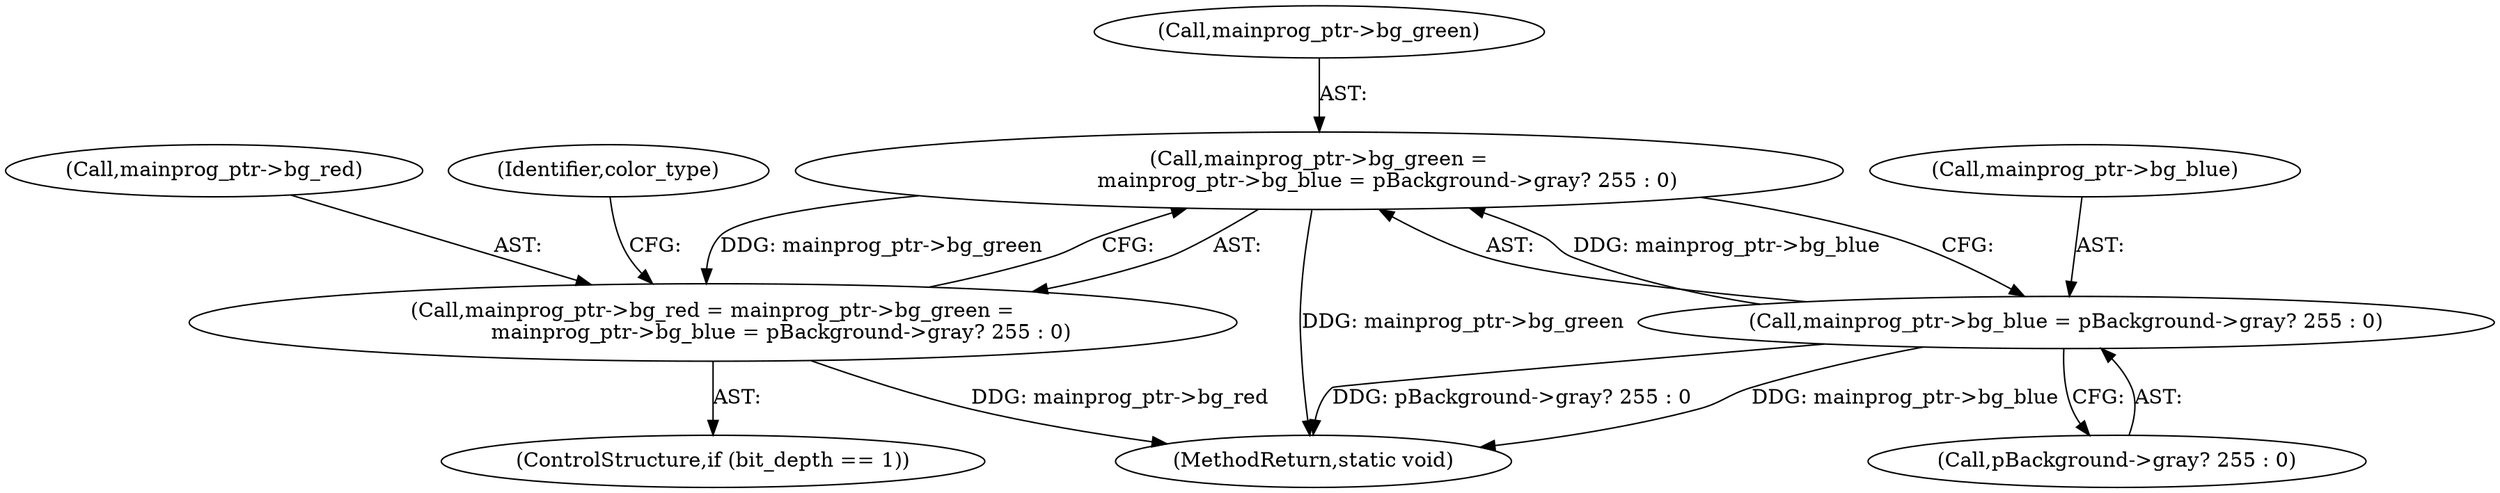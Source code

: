 digraph "0_Android_9d4853418ab2f754c2b63e091c29c5529b8b86ca_3@API" {
"1000231" [label="(Call,mainprog_ptr->bg_green =\n                     mainprog_ptr->bg_blue = pBackground->gray? 255 : 0)"];
"1000235" [label="(Call,mainprog_ptr->bg_blue = pBackground->gray? 255 : 0)"];
"1000227" [label="(Call,mainprog_ptr->bg_red = mainprog_ptr->bg_green =\n                     mainprog_ptr->bg_blue = pBackground->gray? 255 : 0)"];
"1000405" [label="(MethodReturn,static void)"];
"1000239" [label="(Call,pBackground->gray? 255 : 0)"];
"1000235" [label="(Call,mainprog_ptr->bg_blue = pBackground->gray? 255 : 0)"];
"1000227" [label="(Call,mainprog_ptr->bg_red = mainprog_ptr->bg_green =\n                     mainprog_ptr->bg_blue = pBackground->gray? 255 : 0)"];
"1000228" [label="(Call,mainprog_ptr->bg_red)"];
"1000236" [label="(Call,mainprog_ptr->bg_blue)"];
"1000223" [label="(ControlStructure,if (bit_depth == 1))"];
"1000320" [label="(Identifier,color_type)"];
"1000232" [label="(Call,mainprog_ptr->bg_green)"];
"1000231" [label="(Call,mainprog_ptr->bg_green =\n                     mainprog_ptr->bg_blue = pBackground->gray? 255 : 0)"];
"1000231" -> "1000227"  [label="AST: "];
"1000231" -> "1000235"  [label="CFG: "];
"1000232" -> "1000231"  [label="AST: "];
"1000235" -> "1000231"  [label="AST: "];
"1000227" -> "1000231"  [label="CFG: "];
"1000231" -> "1000405"  [label="DDG: mainprog_ptr->bg_green"];
"1000231" -> "1000227"  [label="DDG: mainprog_ptr->bg_green"];
"1000235" -> "1000231"  [label="DDG: mainprog_ptr->bg_blue"];
"1000235" -> "1000239"  [label="CFG: "];
"1000236" -> "1000235"  [label="AST: "];
"1000239" -> "1000235"  [label="AST: "];
"1000235" -> "1000405"  [label="DDG: mainprog_ptr->bg_blue"];
"1000235" -> "1000405"  [label="DDG: pBackground->gray? 255 : 0"];
"1000227" -> "1000223"  [label="AST: "];
"1000228" -> "1000227"  [label="AST: "];
"1000320" -> "1000227"  [label="CFG: "];
"1000227" -> "1000405"  [label="DDG: mainprog_ptr->bg_red"];
}
